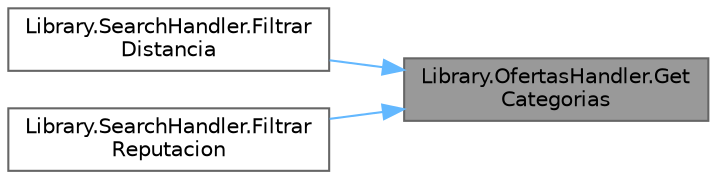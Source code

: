 digraph "Library.OfertasHandler.GetCategorias"
{
 // INTERACTIVE_SVG=YES
 // LATEX_PDF_SIZE
  bgcolor="transparent";
  edge [fontname=Helvetica,fontsize=10,labelfontname=Helvetica,labelfontsize=10];
  node [fontname=Helvetica,fontsize=10,shape=box,height=0.2,width=0.4];
  rankdir="RL";
  Node1 [label="Library.OfertasHandler.Get\lCategorias",height=0.2,width=0.4,color="gray40", fillcolor="grey60", style="filled", fontcolor="black",tooltip="Método para obtener la lista de categorías."];
  Node1 -> Node2 [dir="back",color="steelblue1",style="solid"];
  Node2 [label="Library.SearchHandler.Filtrar\lDistancia",height=0.2,width=0.4,color="grey40", fillcolor="white", style="filled",URL="$classLibrary_1_1SearchHandler.html#ae23bf754caa5377f5ee254a2b6036566",tooltip="Método para filtrar las OfertaDeServicio por distancia"];
  Node1 -> Node3 [dir="back",color="steelblue1",style="solid"];
  Node3 [label="Library.SearchHandler.Filtrar\lReputacion",height=0.2,width=0.4,color="grey40", fillcolor="white", style="filled",URL="$classLibrary_1_1SearchHandler.html#ad0758e235efcc09dfec4bb2b3b8ff0ab",tooltip="Método para filtrar las OfertaDeServicio por reputación"];
}
